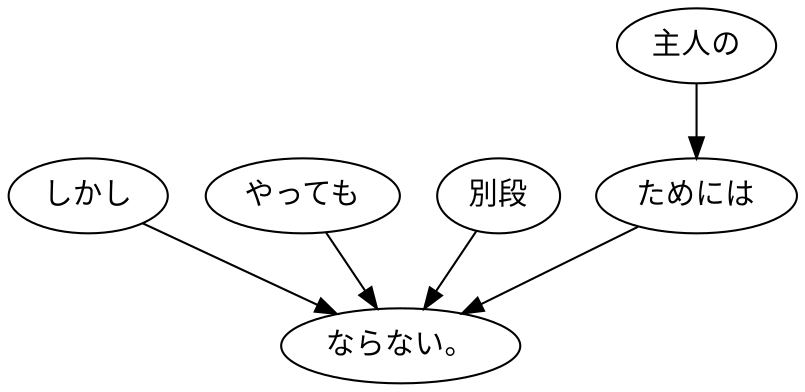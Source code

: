 digraph graph6412 {
	node0 [label="しかし"];
	node1 [label="やっても"];
	node2 [label="別段"];
	node3 [label="主人の"];
	node4 [label="ためには"];
	node5 [label="ならない。"];
	node0 -> node5;
	node1 -> node5;
	node2 -> node5;
	node3 -> node4;
	node4 -> node5;
}
